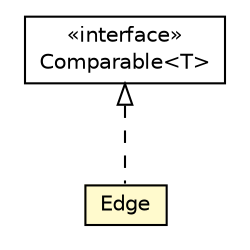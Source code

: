 #!/usr/local/bin/dot
#
# Class diagram 
# Generated by UMLGraph version R5_6-24-gf6e263 (http://www.umlgraph.org/)
#

digraph G {
	edge [fontname="Helvetica",fontsize=10,labelfontname="Helvetica",labelfontsize=10];
	node [fontname="Helvetica",fontsize=10,shape=plaintext];
	nodesep=0.25;
	ranksep=0.5;
	// org.universAAL.tools.logmonitor.rdfvis.Edge
	c3562054 [label=<<table title="org.universAAL.tools.logmonitor.rdfvis.Edge" border="0" cellborder="1" cellspacing="0" cellpadding="2" port="p" bgcolor="lemonChiffon" href="./Edge.html">
		<tr><td><table border="0" cellspacing="0" cellpadding="1">
<tr><td align="center" balign="center"> Edge </td></tr>
		</table></td></tr>
		</table>>, URL="./Edge.html", fontname="Helvetica", fontcolor="black", fontsize=10.0];
	//org.universAAL.tools.logmonitor.rdfvis.Edge implements java.lang.Comparable<T>
	c3562356:p -> c3562054:p [dir=back,arrowtail=empty,style=dashed];
	// java.lang.Comparable<T>
	c3562356 [label=<<table title="java.lang.Comparable" border="0" cellborder="1" cellspacing="0" cellpadding="2" port="p" href="http://java.sun.com/j2se/1.4.2/docs/api/java/lang/Comparable.html">
		<tr><td><table border="0" cellspacing="0" cellpadding="1">
<tr><td align="center" balign="center"> &#171;interface&#187; </td></tr>
<tr><td align="center" balign="center"> Comparable&lt;T&gt; </td></tr>
		</table></td></tr>
		</table>>, URL="http://java.sun.com/j2se/1.4.2/docs/api/java/lang/Comparable.html", fontname="Helvetica", fontcolor="black", fontsize=10.0];
}

